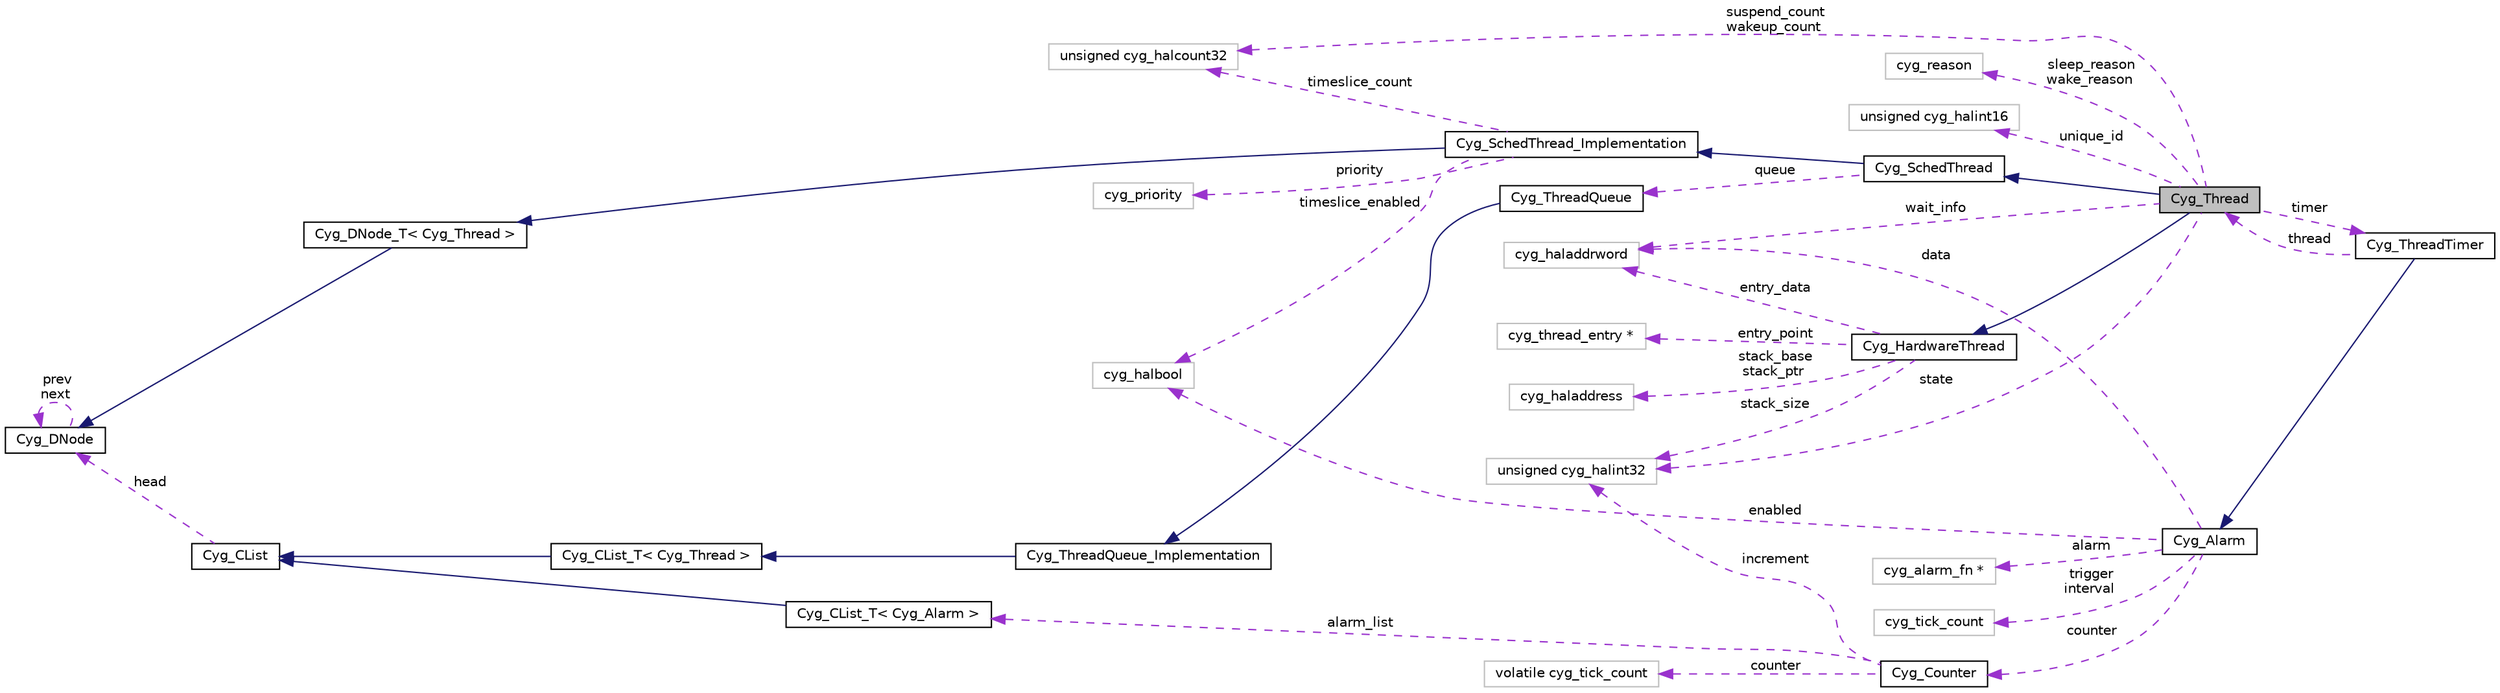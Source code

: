 digraph "Cyg_Thread"
{
  edge [fontname="Helvetica",fontsize="10",labelfontname="Helvetica",labelfontsize="10"];
  node [fontname="Helvetica",fontsize="10",shape=record];
  rankdir="LR";
  Node1 [label="Cyg_Thread",height=0.2,width=0.4,color="black", fillcolor="grey75", style="filled" fontcolor="black"];
  Node2 -> Node1 [dir="back",color="midnightblue",fontsize="10",style="solid",fontname="Helvetica"];
  Node2 [label="Cyg_HardwareThread",height=0.2,width=0.4,color="black", fillcolor="white", style="filled",URL="$class_cyg___hardware_thread.html"];
  Node3 -> Node2 [dir="back",color="darkorchid3",fontsize="10",style="dashed",label=" entry_point" ,fontname="Helvetica"];
  Node3 [label="cyg_thread_entry *",height=0.2,width=0.4,color="grey75", fillcolor="white", style="filled"];
  Node4 -> Node2 [dir="back",color="darkorchid3",fontsize="10",style="dashed",label=" entry_data" ,fontname="Helvetica"];
  Node4 [label="cyg_haladdrword",height=0.2,width=0.4,color="grey75", fillcolor="white", style="filled"];
  Node5 -> Node2 [dir="back",color="darkorchid3",fontsize="10",style="dashed",label=" stack_size" ,fontname="Helvetica"];
  Node5 [label="unsigned cyg_halint32",height=0.2,width=0.4,color="grey75", fillcolor="white", style="filled"];
  Node6 -> Node2 [dir="back",color="darkorchid3",fontsize="10",style="dashed",label=" stack_base\nstack_ptr" ,fontname="Helvetica"];
  Node6 [label="cyg_haladdress",height=0.2,width=0.4,color="grey75", fillcolor="white", style="filled"];
  Node7 -> Node1 [dir="back",color="midnightblue",fontsize="10",style="solid",fontname="Helvetica"];
  Node7 [label="Cyg_SchedThread",height=0.2,width=0.4,color="black", fillcolor="white", style="filled",URL="$class_cyg___sched_thread.html"];
  Node8 -> Node7 [dir="back",color="midnightblue",fontsize="10",style="solid",fontname="Helvetica"];
  Node8 [label="Cyg_SchedThread_Implementation",height=0.2,width=0.4,color="black", fillcolor="white", style="filled",URL="$class_cyg___sched_thread___implementation.html"];
  Node9 -> Node8 [dir="back",color="midnightblue",fontsize="10",style="solid",fontname="Helvetica"];
  Node9 [label="Cyg_DNode_T\< Cyg_Thread \>",height=0.2,width=0.4,color="black", fillcolor="white", style="filled",URL="$class_cyg___d_node___t.html"];
  Node10 -> Node9 [dir="back",color="midnightblue",fontsize="10",style="solid",fontname="Helvetica"];
  Node10 [label="Cyg_DNode",height=0.2,width=0.4,color="black", fillcolor="white", style="filled",URL="$class_cyg___d_node.html"];
  Node10 -> Node10 [dir="back",color="darkorchid3",fontsize="10",style="dashed",label=" prev\nnext" ,fontname="Helvetica"];
  Node11 -> Node8 [dir="back",color="darkorchid3",fontsize="10",style="dashed",label=" timeslice_count" ,fontname="Helvetica"];
  Node11 [label="unsigned cyg_halcount32",height=0.2,width=0.4,color="grey75", fillcolor="white", style="filled"];
  Node12 -> Node8 [dir="back",color="darkorchid3",fontsize="10",style="dashed",label=" priority" ,fontname="Helvetica"];
  Node12 [label="cyg_priority",height=0.2,width=0.4,color="grey75", fillcolor="white", style="filled"];
  Node13 -> Node8 [dir="back",color="darkorchid3",fontsize="10",style="dashed",label=" timeslice_enabled" ,fontname="Helvetica"];
  Node13 [label="cyg_halbool",height=0.2,width=0.4,color="grey75", fillcolor="white", style="filled"];
  Node14 -> Node7 [dir="back",color="darkorchid3",fontsize="10",style="dashed",label=" queue" ,fontname="Helvetica"];
  Node14 [label="Cyg_ThreadQueue",height=0.2,width=0.4,color="black", fillcolor="white", style="filled",URL="$class_cyg___thread_queue.html"];
  Node15 -> Node14 [dir="back",color="midnightblue",fontsize="10",style="solid",fontname="Helvetica"];
  Node15 [label="Cyg_ThreadQueue_Implementation",height=0.2,width=0.4,color="black", fillcolor="white", style="filled",URL="$class_cyg___thread_queue___implementation.html"];
  Node16 -> Node15 [dir="back",color="midnightblue",fontsize="10",style="solid",fontname="Helvetica"];
  Node16 [label="Cyg_CList_T\< Cyg_Thread \>",height=0.2,width=0.4,color="black", fillcolor="white", style="filled",URL="$class_cyg___c_list___t.html"];
  Node17 -> Node16 [dir="back",color="midnightblue",fontsize="10",style="solid",fontname="Helvetica"];
  Node17 [label="Cyg_CList",height=0.2,width=0.4,color="black", fillcolor="white", style="filled",URL="$class_cyg___c_list.html"];
  Node10 -> Node17 [dir="back",color="darkorchid3",fontsize="10",style="dashed",label=" head" ,fontname="Helvetica"];
  Node4 -> Node1 [dir="back",color="darkorchid3",fontsize="10",style="dashed",label=" wait_info" ,fontname="Helvetica"];
  Node18 -> Node1 [dir="back",color="darkorchid3",fontsize="10",style="dashed",label=" timer" ,fontname="Helvetica"];
  Node18 [label="Cyg_ThreadTimer",height=0.2,width=0.4,color="black", fillcolor="white", style="filled",URL="$class_cyg___thread_timer.html"];
  Node19 -> Node18 [dir="back",color="midnightblue",fontsize="10",style="solid",fontname="Helvetica"];
  Node19 [label="Cyg_Alarm",height=0.2,width=0.4,color="black", fillcolor="white", style="filled",URL="$class_cyg___alarm.html"];
  Node20 -> Node19 [dir="back",color="darkorchid3",fontsize="10",style="dashed",label=" alarm" ,fontname="Helvetica"];
  Node20 [label="cyg_alarm_fn *",height=0.2,width=0.4,color="grey75", fillcolor="white", style="filled"];
  Node4 -> Node19 [dir="back",color="darkorchid3",fontsize="10",style="dashed",label=" data" ,fontname="Helvetica"];
  Node21 -> Node19 [dir="back",color="darkorchid3",fontsize="10",style="dashed",label=" trigger\ninterval" ,fontname="Helvetica"];
  Node21 [label="cyg_tick_count",height=0.2,width=0.4,color="grey75", fillcolor="white", style="filled"];
  Node22 -> Node19 [dir="back",color="darkorchid3",fontsize="10",style="dashed",label=" counter" ,fontname="Helvetica"];
  Node22 [label="Cyg_Counter",height=0.2,width=0.4,color="black", fillcolor="white", style="filled",URL="$class_cyg___counter.html"];
  Node23 -> Node22 [dir="back",color="darkorchid3",fontsize="10",style="dashed",label=" counter" ,fontname="Helvetica"];
  Node23 [label="volatile cyg_tick_count",height=0.2,width=0.4,color="grey75", fillcolor="white", style="filled"];
  Node5 -> Node22 [dir="back",color="darkorchid3",fontsize="10",style="dashed",label=" increment" ,fontname="Helvetica"];
  Node24 -> Node22 [dir="back",color="darkorchid3",fontsize="10",style="dashed",label=" alarm_list" ,fontname="Helvetica"];
  Node24 [label="Cyg_CList_T\< Cyg_Alarm \>",height=0.2,width=0.4,color="black", fillcolor="white", style="filled",URL="$class_cyg___c_list___t.html"];
  Node17 -> Node24 [dir="back",color="midnightblue",fontsize="10",style="solid",fontname="Helvetica"];
  Node13 -> Node19 [dir="back",color="darkorchid3",fontsize="10",style="dashed",label=" enabled" ,fontname="Helvetica"];
  Node1 -> Node18 [dir="back",color="darkorchid3",fontsize="10",style="dashed",label=" thread" ,fontname="Helvetica"];
  Node25 -> Node1 [dir="back",color="darkorchid3",fontsize="10",style="dashed",label=" sleep_reason\nwake_reason" ,fontname="Helvetica"];
  Node25 [label="cyg_reason",height=0.2,width=0.4,color="grey75", fillcolor="white", style="filled"];
  Node11 -> Node1 [dir="back",color="darkorchid3",fontsize="10",style="dashed",label=" suspend_count\nwakeup_count" ,fontname="Helvetica"];
  Node5 -> Node1 [dir="back",color="darkorchid3",fontsize="10",style="dashed",label=" state" ,fontname="Helvetica"];
  Node26 -> Node1 [dir="back",color="darkorchid3",fontsize="10",style="dashed",label=" unique_id" ,fontname="Helvetica"];
  Node26 [label="unsigned cyg_halint16",height=0.2,width=0.4,color="grey75", fillcolor="white", style="filled"];
}
